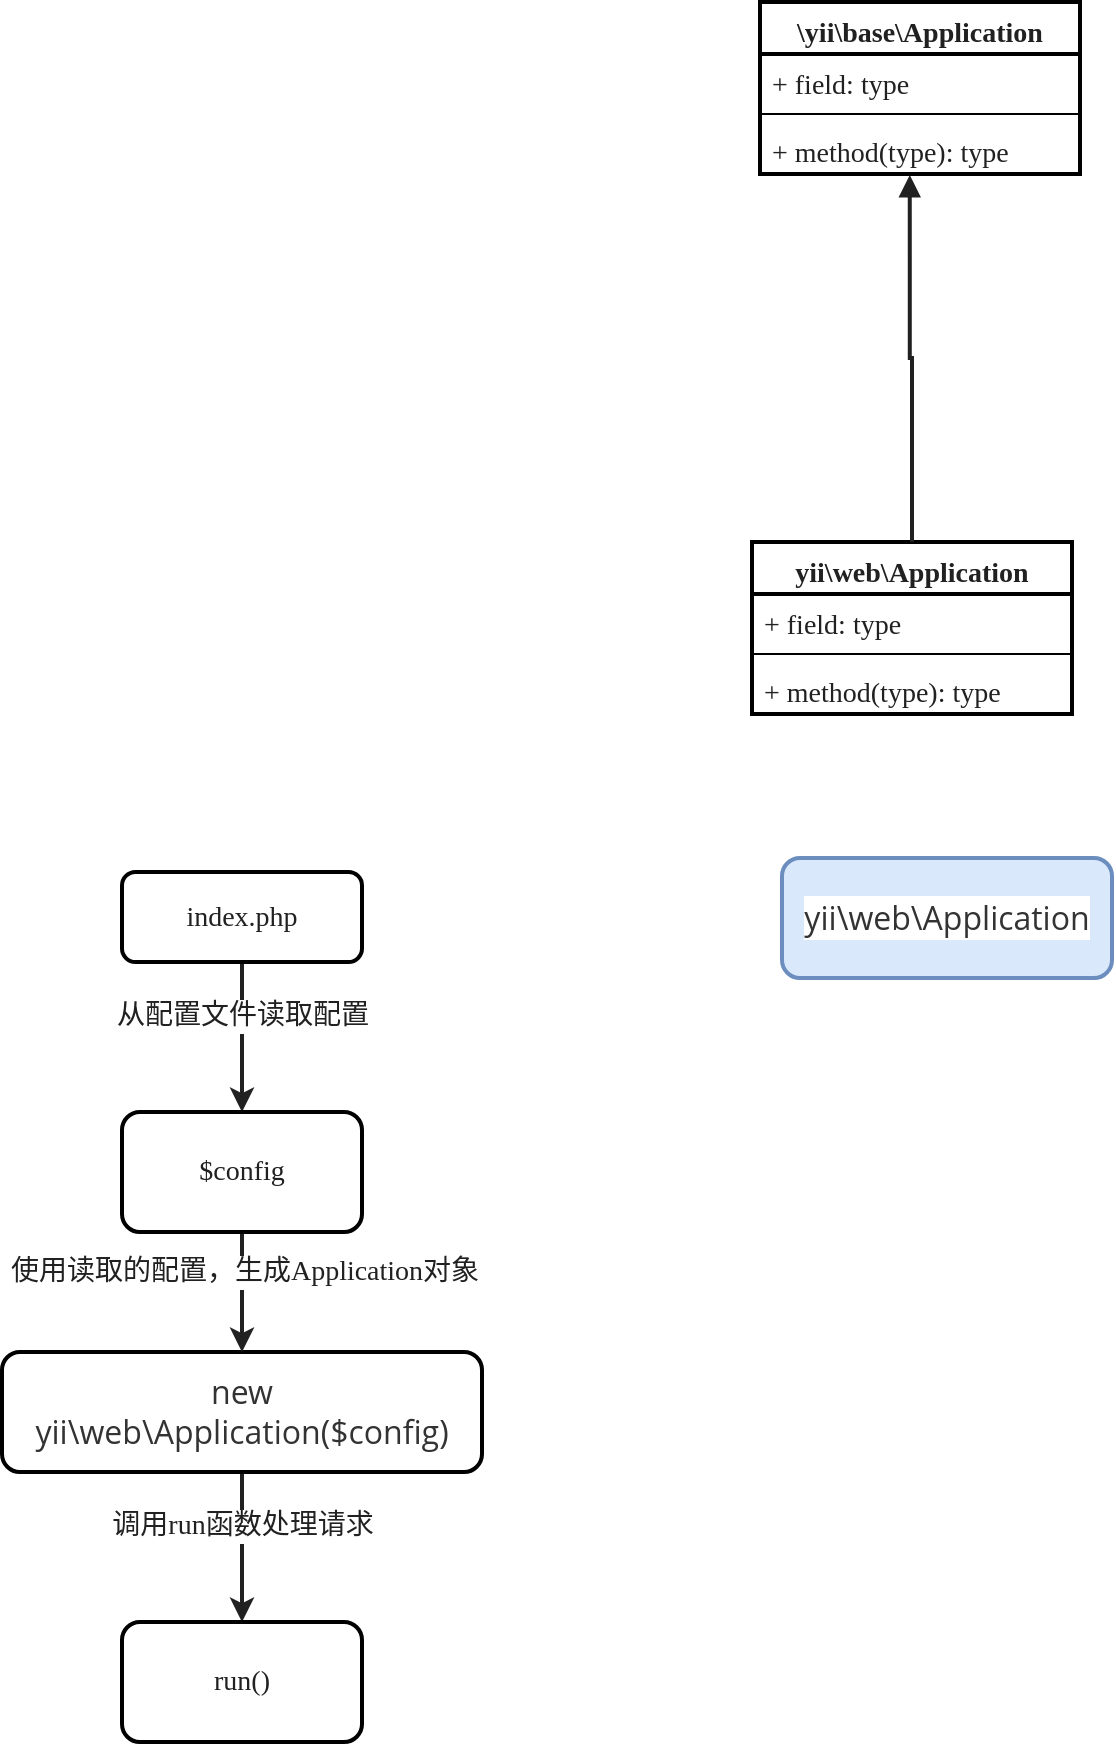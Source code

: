 <mxfile version="22.0.4" type="github">
  <diagram name="第 1 页" id="MYnPqrq0IcUWPamjDBn3">
    <mxGraphModel dx="1562" dy="1999" grid="1" gridSize="10" guides="1" tooltips="1" connect="1" arrows="1" fold="1" page="1" pageScale="1" pageWidth="827" pageHeight="1169" math="0" shadow="0">
      <root>
        <mxCell id="0" />
        <mxCell id="1" parent="0" />
        <mxCell id="EYt9l6OYSjj466IM3DUd-1" style="edgeStyle=orthogonalEdgeStyle;rounded=0;orthogonalLoop=3;jettySize=auto;html=1;entryX=0.5;entryY=0;entryDx=0;entryDy=0;fontColor=#212121;strokeColor=#212121;strokeWidth=2;" edge="1" parent="1" source="EYt9l6OYSjj466IM3DUd-3" target="EYt9l6OYSjj466IM3DUd-9">
          <mxGeometry relative="1" as="geometry" />
        </mxCell>
        <mxCell id="EYt9l6OYSjj466IM3DUd-2" value="从配置文件读取配置" style="edgeLabel;html=1;align=center;verticalAlign=middle;resizable=0;points=[];fontSize=14;fontFamily=Microsoft YaHei;fontColor=#212121;" vertex="1" connectable="0" parent="EYt9l6OYSjj466IM3DUd-1">
          <mxGeometry x="-0.293" relative="1" as="geometry">
            <mxPoint as="offset" />
          </mxGeometry>
        </mxCell>
        <mxCell id="EYt9l6OYSjj466IM3DUd-3" value="index.php" style="rounded=1;whiteSpace=wrap;html=1;fontFamily=Microsoft YaHei;fontSize=14;fontColor=#212121;strokeWidth=2;" vertex="1" parent="1">
          <mxGeometry x="210" y="120" width="120" height="45" as="geometry" />
        </mxCell>
        <mxCell id="EYt9l6OYSjj466IM3DUd-4" style="edgeStyle=orthogonalEdgeStyle;rounded=0;orthogonalLoop=3;jettySize=auto;html=1;entryX=0.5;entryY=0;entryDx=0;entryDy=0;fontColor=#212121;strokeColor=#212121;strokeWidth=2;" edge="1" parent="1" source="EYt9l6OYSjj466IM3DUd-6" target="EYt9l6OYSjj466IM3DUd-10">
          <mxGeometry relative="1" as="geometry" />
        </mxCell>
        <mxCell id="EYt9l6OYSjj466IM3DUd-5" value="调用run函数处理请求" style="edgeLabel;html=1;align=center;verticalAlign=middle;resizable=0;points=[];fontSize=14;fontFamily=Microsoft YaHei;fontColor=#212121;" vertex="1" connectable="0" parent="EYt9l6OYSjj466IM3DUd-4">
          <mxGeometry x="-0.299" relative="1" as="geometry">
            <mxPoint as="offset" />
          </mxGeometry>
        </mxCell>
        <mxCell id="EYt9l6OYSjj466IM3DUd-6" value="&lt;span style=&quot;color: rgb(51, 51, 51); font-family: &amp;quot;Open Sans&amp;quot;, &amp;quot;Clear Sans&amp;quot;, &amp;quot;Helvetica Neue&amp;quot;, Helvetica, Arial, sans-serif; font-size: 16px; orphans: 4; text-align: left; background-color: rgb(255, 255, 255);&quot;&gt;new yii\web\Application($config)&lt;/span&gt;" style="rounded=1;whiteSpace=wrap;html=1;fontFamily=Microsoft YaHei;fontSize=14;fontColor=#212121;strokeWidth=2;" vertex="1" parent="1">
          <mxGeometry x="150" y="360" width="240" height="60" as="geometry" />
        </mxCell>
        <mxCell id="EYt9l6OYSjj466IM3DUd-7" style="edgeStyle=orthogonalEdgeStyle;rounded=0;orthogonalLoop=3;jettySize=auto;html=1;entryX=0.5;entryY=0;entryDx=0;entryDy=0;fontColor=#212121;strokeColor=#212121;strokeWidth=2;" edge="1" parent="1" source="EYt9l6OYSjj466IM3DUd-9" target="EYt9l6OYSjj466IM3DUd-6">
          <mxGeometry relative="1" as="geometry" />
        </mxCell>
        <mxCell id="EYt9l6OYSjj466IM3DUd-8" value="使用读取的配置，生成Application对象" style="edgeLabel;html=1;align=center;verticalAlign=middle;resizable=0;points=[];fontSize=14;fontFamily=Microsoft YaHei;fontColor=#212121;" vertex="1" connectable="0" parent="EYt9l6OYSjj466IM3DUd-7">
          <mxGeometry x="-0.339" y="1" relative="1" as="geometry">
            <mxPoint as="offset" />
          </mxGeometry>
        </mxCell>
        <mxCell id="EYt9l6OYSjj466IM3DUd-9" value="$config" style="rounded=1;whiteSpace=wrap;html=1;fontFamily=Microsoft YaHei;fontSize=14;fontColor=#212121;strokeWidth=2;" vertex="1" parent="1">
          <mxGeometry x="210" y="240" width="120" height="60" as="geometry" />
        </mxCell>
        <mxCell id="EYt9l6OYSjj466IM3DUd-10" value="run()" style="rounded=1;whiteSpace=wrap;html=1;fontFamily=Microsoft YaHei;fontSize=14;fontColor=#212121;strokeWidth=2;" vertex="1" parent="1">
          <mxGeometry x="210" y="495" width="120" height="60" as="geometry" />
        </mxCell>
        <mxCell id="EYt9l6OYSjj466IM3DUd-11" value="&lt;span style=&quot;color: rgb(51, 51, 51); font-family: &amp;quot;Open Sans&amp;quot;, &amp;quot;Clear Sans&amp;quot;, &amp;quot;Helvetica Neue&amp;quot;, Helvetica, Arial, sans-serif; font-size: 16px; orphans: 4; text-align: left; background-color: rgb(255, 255, 255);&quot;&gt;yii\web\Application&lt;/span&gt;" style="rounded=1;whiteSpace=wrap;html=1;fontFamily=Microsoft YaHei;fontSize=14;fontColor=#212121;strokeWidth=2;fillColor=#dae8fc;strokeColor=#6c8ebf;" vertex="1" parent="1">
          <mxGeometry x="540" y="113" width="165" height="60" as="geometry" />
        </mxCell>
        <mxCell id="EYt9l6OYSjj466IM3DUd-12" value="yii\web\Application" style="swimlane;fontStyle=1;align=center;verticalAlign=top;childLayout=stackLayout;horizontal=1;startSize=26;horizontalStack=0;resizeParent=1;resizeParentMax=0;resizeLast=0;collapsible=1;marginBottom=0;fontFamily=Microsoft YaHei;fontSize=14;fontColor=#212121;strokeWidth=2;" vertex="1" parent="1">
          <mxGeometry x="525" y="-45" width="160" height="86" as="geometry" />
        </mxCell>
        <mxCell id="EYt9l6OYSjj466IM3DUd-13" value="+ field: type" style="text;strokeColor=none;fillColor=none;align=left;verticalAlign=top;spacingLeft=4;spacingRight=4;overflow=hidden;rotatable=0;points=[[0,0.5],[1,0.5]];portConstraint=eastwest;fontFamily=Microsoft YaHei;fontSize=14;fontColor=#212121;" vertex="1" parent="EYt9l6OYSjj466IM3DUd-12">
          <mxGeometry y="26" width="160" height="26" as="geometry" />
        </mxCell>
        <mxCell id="EYt9l6OYSjj466IM3DUd-14" value="" style="line;strokeWidth=1;fillColor=none;align=left;verticalAlign=middle;spacingTop=-1;spacingLeft=3;spacingRight=3;rotatable=0;labelPosition=right;points=[];portConstraint=eastwest;fontFamily=Microsoft YaHei;fontSize=14;fontColor=#212121;" vertex="1" parent="EYt9l6OYSjj466IM3DUd-12">
          <mxGeometry y="52" width="160" height="8" as="geometry" />
        </mxCell>
        <mxCell id="EYt9l6OYSjj466IM3DUd-15" value="+ method(type): type" style="text;strokeColor=none;fillColor=none;align=left;verticalAlign=top;spacingLeft=4;spacingRight=4;overflow=hidden;rotatable=0;points=[[0,0.5],[1,0.5]];portConstraint=eastwest;fontFamily=Microsoft YaHei;fontSize=14;fontColor=#212121;" vertex="1" parent="EYt9l6OYSjj466IM3DUd-12">
          <mxGeometry y="60" width="160" height="26" as="geometry" />
        </mxCell>
        <mxCell id="EYt9l6OYSjj466IM3DUd-16" value="\yii\base\Application" style="swimlane;fontStyle=1;align=center;verticalAlign=top;childLayout=stackLayout;horizontal=1;startSize=26;horizontalStack=0;resizeParent=1;resizeParentMax=0;resizeLast=0;collapsible=1;marginBottom=0;fontFamily=Microsoft YaHei;fontSize=14;fontColor=#212121;strokeWidth=2;" vertex="1" parent="1">
          <mxGeometry x="529" y="-315" width="160" height="86" as="geometry">
            <mxRectangle x="525" y="-330" width="195" height="30" as="alternateBounds" />
          </mxGeometry>
        </mxCell>
        <mxCell id="EYt9l6OYSjj466IM3DUd-17" value="+ field: type" style="text;strokeColor=none;fillColor=none;align=left;verticalAlign=top;spacingLeft=4;spacingRight=4;overflow=hidden;rotatable=0;points=[[0,0.5],[1,0.5]];portConstraint=eastwest;fontFamily=Microsoft YaHei;fontSize=14;fontColor=#212121;" vertex="1" parent="EYt9l6OYSjj466IM3DUd-16">
          <mxGeometry y="26" width="160" height="26" as="geometry" />
        </mxCell>
        <mxCell id="EYt9l6OYSjj466IM3DUd-18" value="" style="line;strokeWidth=1;fillColor=none;align=left;verticalAlign=middle;spacingTop=-1;spacingLeft=3;spacingRight=3;rotatable=0;labelPosition=right;points=[];portConstraint=eastwest;fontFamily=Microsoft YaHei;fontSize=14;fontColor=#212121;" vertex="1" parent="EYt9l6OYSjj466IM3DUd-16">
          <mxGeometry y="52" width="160" height="8" as="geometry" />
        </mxCell>
        <mxCell id="EYt9l6OYSjj466IM3DUd-19" value="+ method(type): type" style="text;strokeColor=none;fillColor=none;align=left;verticalAlign=top;spacingLeft=4;spacingRight=4;overflow=hidden;rotatable=0;points=[[0,0.5],[1,0.5]];portConstraint=eastwest;fontFamily=Microsoft YaHei;fontSize=14;fontColor=#212121;" vertex="1" parent="EYt9l6OYSjj466IM3DUd-16">
          <mxGeometry y="60" width="160" height="26" as="geometry" />
        </mxCell>
        <mxCell id="EYt9l6OYSjj466IM3DUd-20" value="" style="endArrow=block;endFill=1;html=1;edgeStyle=orthogonalEdgeStyle;align=left;verticalAlign=top;rounded=0;fontColor=#212121;strokeColor=#212121;strokeWidth=2;exitX=0.5;exitY=0;exitDx=0;exitDy=0;entryX=0.468;entryY=1.018;entryDx=0;entryDy=0;entryPerimeter=0;" edge="1" parent="1" source="EYt9l6OYSjj466IM3DUd-12" target="EYt9l6OYSjj466IM3DUd-19">
          <mxGeometry x="-1" relative="1" as="geometry">
            <mxPoint x="465" y="-195" as="sourcePoint" />
            <mxPoint x="625" y="-195" as="targetPoint" />
          </mxGeometry>
        </mxCell>
      </root>
    </mxGraphModel>
  </diagram>
</mxfile>
